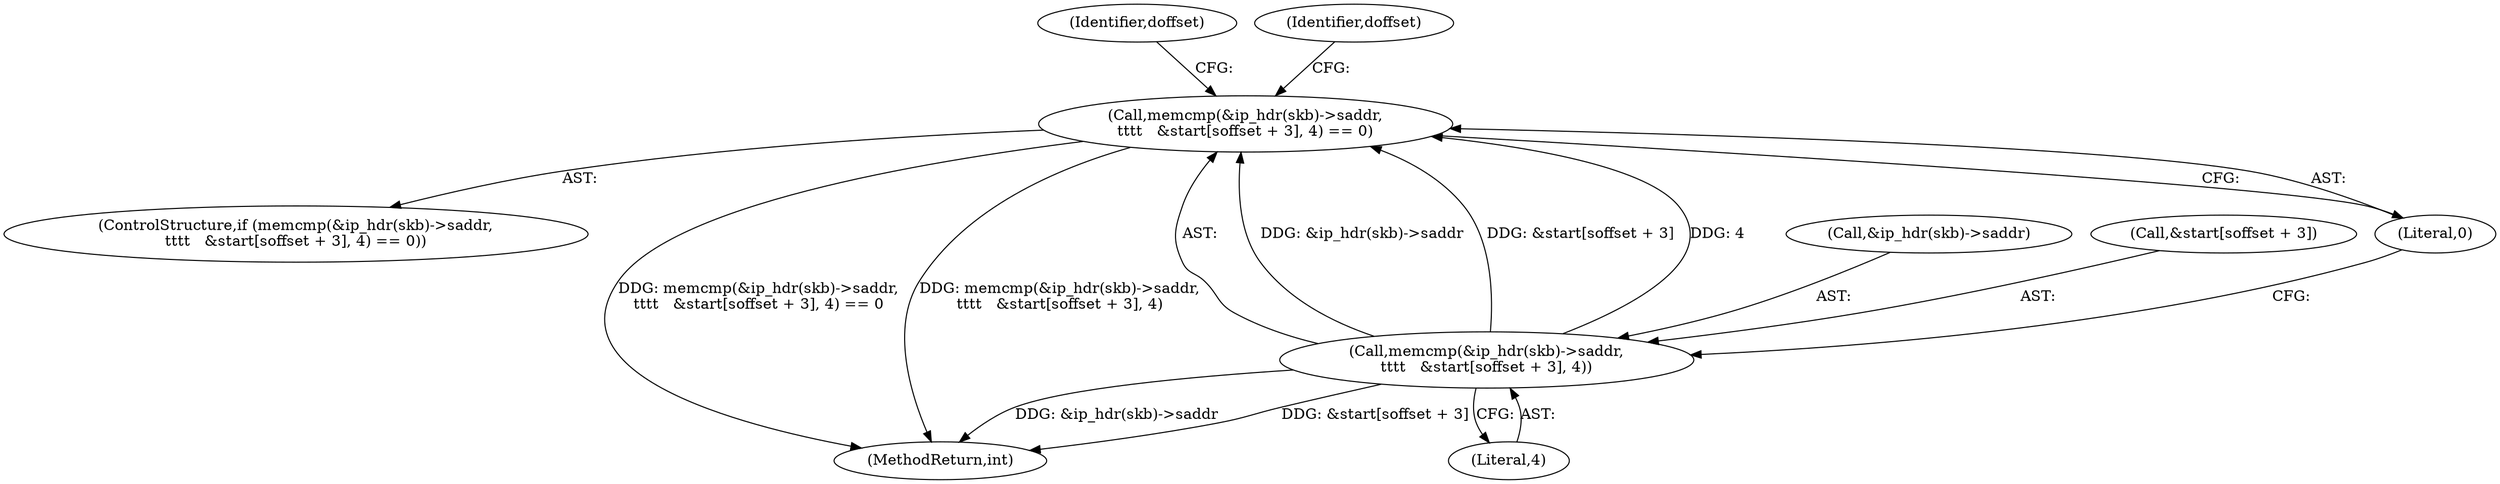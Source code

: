 digraph "0_linux_f6d8bd051c391c1c0458a30b2a7abcd939329259_16@API" {
"1000474" [label="(Call,memcmp(&ip_hdr(skb)->saddr,\n\t\t\t\t   &start[soffset + 3], 4) == 0)"];
"1000475" [label="(Call,memcmp(&ip_hdr(skb)->saddr,\n\t\t\t\t   &start[soffset + 3], 4))"];
"1000494" [label="(Identifier,doffset)"];
"1000475" [label="(Call,memcmp(&ip_hdr(skb)->saddr,\n\t\t\t\t   &start[soffset + 3], 4))"];
"1000476" [label="(Call,&ip_hdr(skb)->saddr)"];
"1000473" [label="(ControlStructure,if (memcmp(&ip_hdr(skb)->saddr,\n\t\t\t\t   &start[soffset + 3], 4) == 0))"];
"1000474" [label="(Call,memcmp(&ip_hdr(skb)->saddr,\n\t\t\t\t   &start[soffset + 3], 4) == 0)"];
"1000481" [label="(Call,&start[soffset + 3])"];
"1000618" [label="(MethodReturn,int)"];
"1000490" [label="(Identifier,doffset)"];
"1000487" [label="(Literal,4)"];
"1000488" [label="(Literal,0)"];
"1000474" -> "1000473"  [label="AST: "];
"1000474" -> "1000488"  [label="CFG: "];
"1000475" -> "1000474"  [label="AST: "];
"1000488" -> "1000474"  [label="AST: "];
"1000490" -> "1000474"  [label="CFG: "];
"1000494" -> "1000474"  [label="CFG: "];
"1000474" -> "1000618"  [label="DDG: memcmp(&ip_hdr(skb)->saddr,\n\t\t\t\t   &start[soffset + 3], 4) == 0"];
"1000474" -> "1000618"  [label="DDG: memcmp(&ip_hdr(skb)->saddr,\n\t\t\t\t   &start[soffset + 3], 4)"];
"1000475" -> "1000474"  [label="DDG: &ip_hdr(skb)->saddr"];
"1000475" -> "1000474"  [label="DDG: &start[soffset + 3]"];
"1000475" -> "1000474"  [label="DDG: 4"];
"1000475" -> "1000487"  [label="CFG: "];
"1000476" -> "1000475"  [label="AST: "];
"1000481" -> "1000475"  [label="AST: "];
"1000487" -> "1000475"  [label="AST: "];
"1000488" -> "1000475"  [label="CFG: "];
"1000475" -> "1000618"  [label="DDG: &ip_hdr(skb)->saddr"];
"1000475" -> "1000618"  [label="DDG: &start[soffset + 3]"];
}
